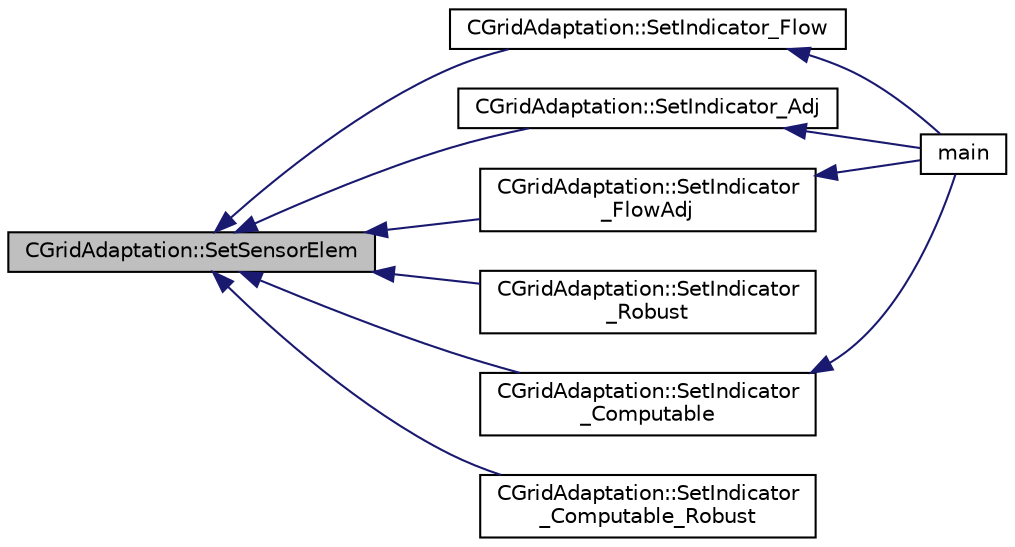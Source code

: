 digraph "CGridAdaptation::SetSensorElem"
{
  edge [fontname="Helvetica",fontsize="10",labelfontname="Helvetica",labelfontsize="10"];
  node [fontname="Helvetica",fontsize="10",shape=record];
  rankdir="LR";
  Node308 [label="CGridAdaptation::SetSensorElem",height=0.2,width=0.4,color="black", fillcolor="grey75", style="filled", fontcolor="black"];
  Node308 -> Node309 [dir="back",color="midnightblue",fontsize="10",style="solid",fontname="Helvetica"];
  Node309 [label="CGridAdaptation::SetIndicator_Flow",height=0.2,width=0.4,color="black", fillcolor="white", style="filled",URL="$class_c_grid_adaptation.html#a3212acb4ef87d1b62e0f7bc752122be1",tooltip="Do a complete adaptation of the computational grid. "];
  Node309 -> Node310 [dir="back",color="midnightblue",fontsize="10",style="solid",fontname="Helvetica"];
  Node310 [label="main",height=0.2,width=0.4,color="black", fillcolor="white", style="filled",URL="$_s_u2___m_s_h_8cpp.html#a0ddf1224851353fc92bfbff6f499fa97"];
  Node308 -> Node311 [dir="back",color="midnightblue",fontsize="10",style="solid",fontname="Helvetica"];
  Node311 [label="CGridAdaptation::SetIndicator_Adj",height=0.2,width=0.4,color="black", fillcolor="white", style="filled",URL="$class_c_grid_adaptation.html#ac267e271af49d371ca5b36caf55416a0",tooltip="Do a complete adaptation of the computational grid. "];
  Node311 -> Node310 [dir="back",color="midnightblue",fontsize="10",style="solid",fontname="Helvetica"];
  Node308 -> Node312 [dir="back",color="midnightblue",fontsize="10",style="solid",fontname="Helvetica"];
  Node312 [label="CGridAdaptation::SetIndicator\l_FlowAdj",height=0.2,width=0.4,color="black", fillcolor="white", style="filled",URL="$class_c_grid_adaptation.html#a8819a8390c6e8411a99959ef2b65d46b",tooltip="Do a complete adaptation of the computational grid. "];
  Node312 -> Node310 [dir="back",color="midnightblue",fontsize="10",style="solid",fontname="Helvetica"];
  Node308 -> Node313 [dir="back",color="midnightblue",fontsize="10",style="solid",fontname="Helvetica"];
  Node313 [label="CGridAdaptation::SetIndicator\l_Robust",height=0.2,width=0.4,color="black", fillcolor="white", style="filled",URL="$class_c_grid_adaptation.html#afba3648a0e8272b4e4f7374ac66e577a",tooltip="Read the flow solution from the restart file. "];
  Node308 -> Node314 [dir="back",color="midnightblue",fontsize="10",style="solid",fontname="Helvetica"];
  Node314 [label="CGridAdaptation::SetIndicator\l_Computable",height=0.2,width=0.4,color="black", fillcolor="white", style="filled",URL="$class_c_grid_adaptation.html#ae1e4e9e20c447d5407b4363715dbb401",tooltip="Read the flow solution from the restart file. "];
  Node314 -> Node310 [dir="back",color="midnightblue",fontsize="10",style="solid",fontname="Helvetica"];
  Node308 -> Node315 [dir="back",color="midnightblue",fontsize="10",style="solid",fontname="Helvetica"];
  Node315 [label="CGridAdaptation::SetIndicator\l_Computable_Robust",height=0.2,width=0.4,color="black", fillcolor="white", style="filled",URL="$class_c_grid_adaptation.html#adfc1f21d5e022c4d02aae3be6cf40645",tooltip="Read the flow solution from the restart file. "];
}

